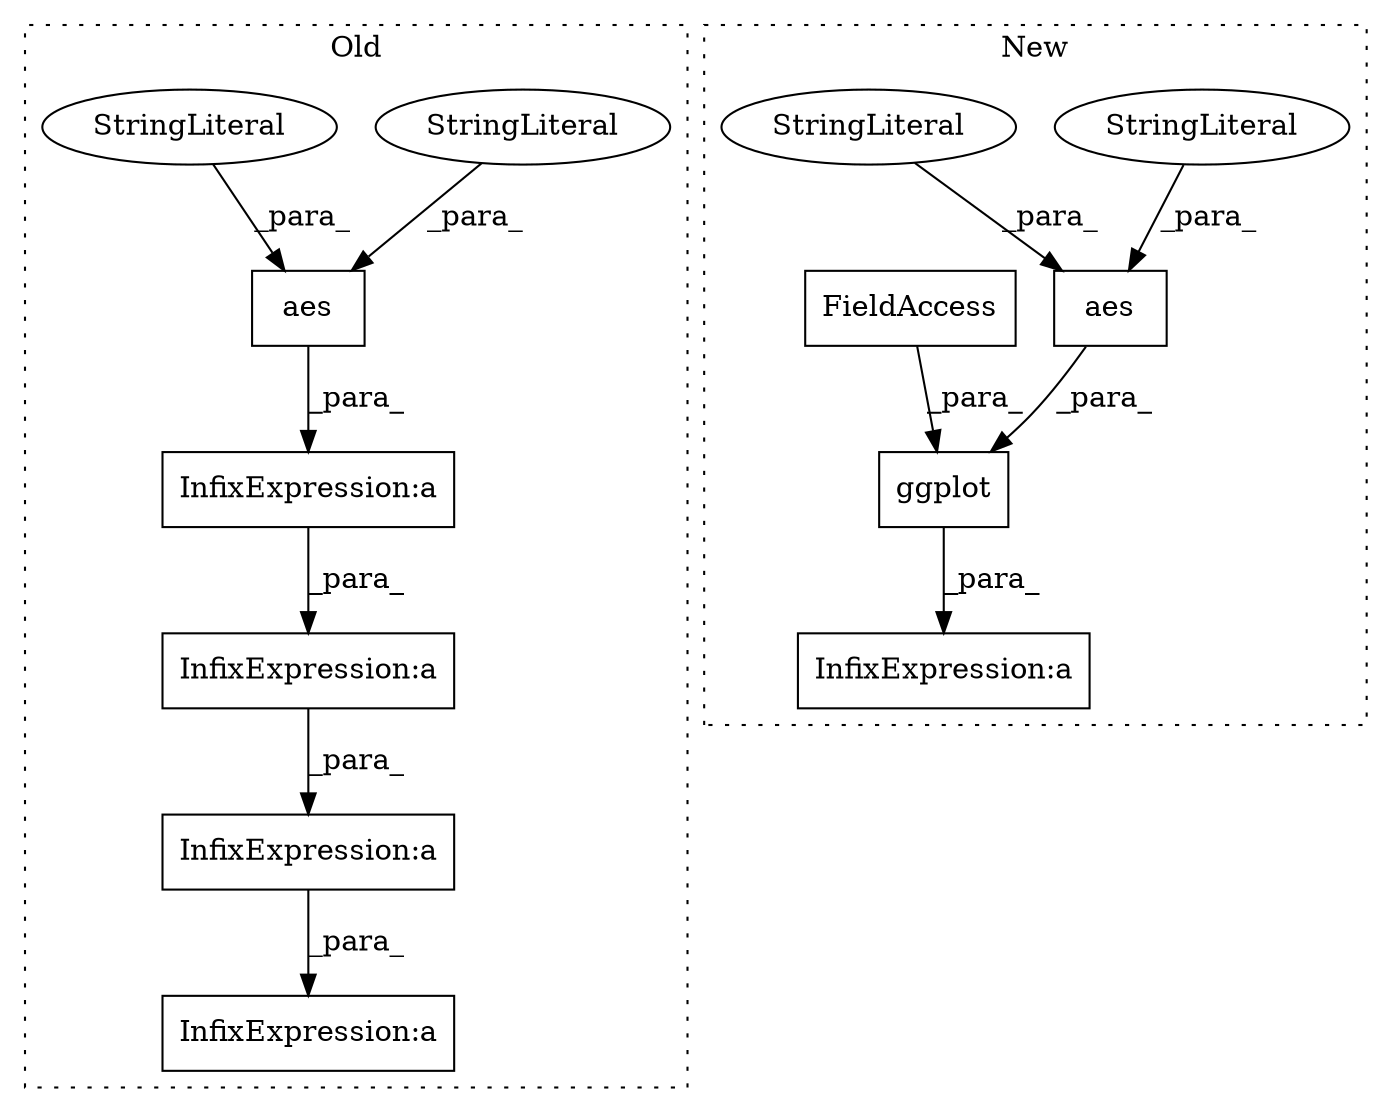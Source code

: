 digraph G {
subgraph cluster0 {
1 [label="aes" a="32" s="483,497" l="4,1" shape="box"];
4 [label="InfixExpression:a" a="27" s="500" l="3" shape="box"];
5 [label="InfixExpression:a" a="27" s="572" l="3" shape="box"];
6 [label="StringLiteral" a="45" s="487" l="4" shape="ellipse"];
7 [label="StringLiteral" a="45" s="492" l="5" shape="ellipse"];
12 [label="InfixExpression:a" a="27" s="648" l="3" shape="box"];
13 [label="InfixExpression:a" a="27" s="469" l="3" shape="box"];
label = "Old";
style="dotted";
}
subgraph cluster1 {
2 [label="ggplot" a="32" s="620,642" l="7,1" shape="box"];
3 [label="InfixExpression:a" a="27" s="676" l="3" shape="box"];
8 [label="aes" a="32" s="630,641" l="4,1" shape="box"];
9 [label="StringLiteral" a="45" s="638" l="3" shape="ellipse"];
10 [label="StringLiteral" a="45" s="634" l="3" shape="ellipse"];
11 [label="FieldAccess" a="22" s="627" l="2" shape="box"];
label = "New";
style="dotted";
}
1 -> 13 [label="_para_"];
2 -> 3 [label="_para_"];
4 -> 5 [label="_para_"];
5 -> 12 [label="_para_"];
6 -> 1 [label="_para_"];
7 -> 1 [label="_para_"];
8 -> 2 [label="_para_"];
9 -> 8 [label="_para_"];
10 -> 8 [label="_para_"];
11 -> 2 [label="_para_"];
13 -> 4 [label="_para_"];
}
